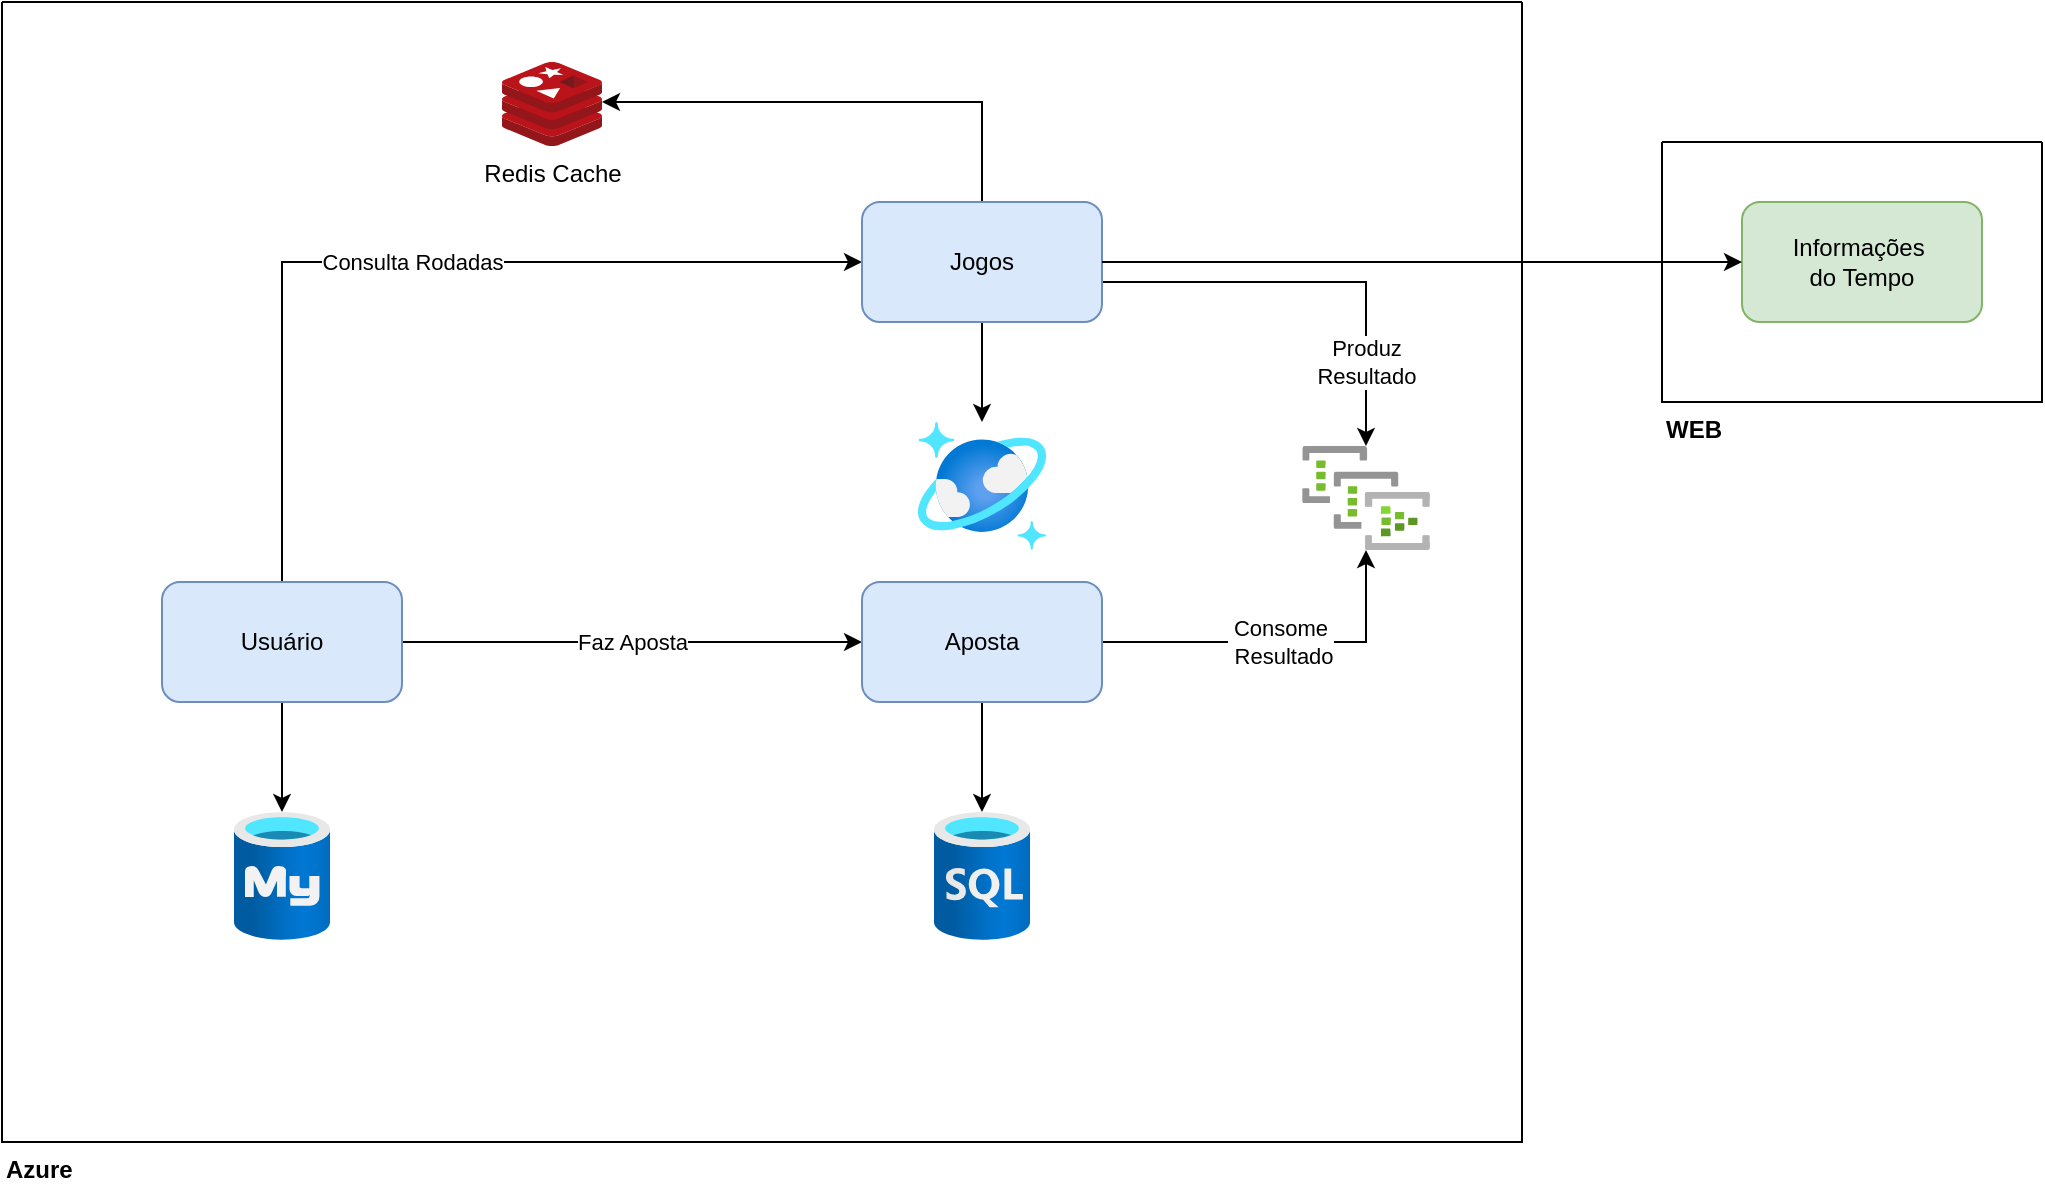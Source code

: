 <mxfile version="19.0.3" type="device"><diagram id="PhhsP2oHYGWWZSSyGkQQ" name="Page-1"><mxGraphModel dx="1422" dy="859" grid="1" gridSize="10" guides="1" tooltips="1" connect="1" arrows="1" fold="1" page="1" pageScale="1" pageWidth="850" pageHeight="1100" math="0" shadow="0"><root><mxCell id="0"/><mxCell id="1" parent="0"/><mxCell id="oz408gWOmEzJlhAvZ_SO-2" value="Azure" style="swimlane;startSize=0;align=left;verticalAlign=top;labelPosition=center;verticalLabelPosition=bottom;" vertex="1" parent="1"><mxGeometry x="30" y="10" width="760" height="570" as="geometry"/></mxCell><mxCell id="oz408gWOmEzJlhAvZ_SO-9" style="edgeStyle=orthogonalEdgeStyle;rounded=0;orthogonalLoop=1;jettySize=auto;html=1;" edge="1" parent="oz408gWOmEzJlhAvZ_SO-2" source="oz408gWOmEzJlhAvZ_SO-5" target="oz408gWOmEzJlhAvZ_SO-8"><mxGeometry relative="1" as="geometry"/></mxCell><mxCell id="oz408gWOmEzJlhAvZ_SO-14" value="Faz Aposta" style="edgeStyle=orthogonalEdgeStyle;rounded=0;orthogonalLoop=1;jettySize=auto;html=1;" edge="1" parent="oz408gWOmEzJlhAvZ_SO-2" source="oz408gWOmEzJlhAvZ_SO-5" target="oz408gWOmEzJlhAvZ_SO-6"><mxGeometry relative="1" as="geometry"/></mxCell><mxCell id="oz408gWOmEzJlhAvZ_SO-15" value="Consulta Rodadas" style="edgeStyle=orthogonalEdgeStyle;rounded=0;orthogonalLoop=1;jettySize=auto;html=1;entryX=0;entryY=0.5;entryDx=0;entryDy=0;" edge="1" parent="oz408gWOmEzJlhAvZ_SO-2" source="oz408gWOmEzJlhAvZ_SO-5" target="oz408gWOmEzJlhAvZ_SO-7"><mxGeometry relative="1" as="geometry"><Array as="points"><mxPoint x="140" y="130"/></Array></mxGeometry></mxCell><mxCell id="oz408gWOmEzJlhAvZ_SO-5" value="Usuário" style="rounded=1;whiteSpace=wrap;html=1;fillColor=#dae8fc;strokeColor=#6c8ebf;" vertex="1" parent="oz408gWOmEzJlhAvZ_SO-2"><mxGeometry x="80" y="290" width="120" height="60" as="geometry"/></mxCell><mxCell id="oz408gWOmEzJlhAvZ_SO-11" style="edgeStyle=orthogonalEdgeStyle;rounded=0;orthogonalLoop=1;jettySize=auto;html=1;" edge="1" parent="oz408gWOmEzJlhAvZ_SO-2" source="oz408gWOmEzJlhAvZ_SO-6" target="oz408gWOmEzJlhAvZ_SO-10"><mxGeometry relative="1" as="geometry"/></mxCell><mxCell id="oz408gWOmEzJlhAvZ_SO-22" value="Consome&lt;br&gt;&amp;nbsp;Resultado" style="edgeStyle=orthogonalEdgeStyle;rounded=0;orthogonalLoop=1;jettySize=auto;html=1;" edge="1" parent="oz408gWOmEzJlhAvZ_SO-2" source="oz408gWOmEzJlhAvZ_SO-6" target="oz408gWOmEzJlhAvZ_SO-20"><mxGeometry relative="1" as="geometry"/></mxCell><mxCell id="oz408gWOmEzJlhAvZ_SO-6" value="Aposta" style="rounded=1;whiteSpace=wrap;html=1;fillColor=#dae8fc;strokeColor=#6c8ebf;" vertex="1" parent="oz408gWOmEzJlhAvZ_SO-2"><mxGeometry x="430" y="290" width="120" height="60" as="geometry"/></mxCell><mxCell id="oz408gWOmEzJlhAvZ_SO-13" style="edgeStyle=orthogonalEdgeStyle;rounded=0;orthogonalLoop=1;jettySize=auto;html=1;" edge="1" parent="oz408gWOmEzJlhAvZ_SO-2" source="oz408gWOmEzJlhAvZ_SO-7" target="oz408gWOmEzJlhAvZ_SO-12"><mxGeometry relative="1" as="geometry"/></mxCell><mxCell id="oz408gWOmEzJlhAvZ_SO-17" style="edgeStyle=orthogonalEdgeStyle;rounded=0;orthogonalLoop=1;jettySize=auto;html=1;" edge="1" parent="oz408gWOmEzJlhAvZ_SO-2" source="oz408gWOmEzJlhAvZ_SO-7" target="oz408gWOmEzJlhAvZ_SO-16"><mxGeometry relative="1" as="geometry"><Array as="points"><mxPoint x="490" y="50"/></Array></mxGeometry></mxCell><mxCell id="oz408gWOmEzJlhAvZ_SO-21" value="Produz&lt;br&gt;Resultado" style="edgeStyle=orthogonalEdgeStyle;rounded=0;orthogonalLoop=1;jettySize=auto;html=1;" edge="1" parent="oz408gWOmEzJlhAvZ_SO-2" source="oz408gWOmEzJlhAvZ_SO-7" target="oz408gWOmEzJlhAvZ_SO-20"><mxGeometry x="0.608" relative="1" as="geometry"><Array as="points"><mxPoint x="682" y="140"/></Array><mxPoint as="offset"/></mxGeometry></mxCell><mxCell id="oz408gWOmEzJlhAvZ_SO-7" value="Jogos" style="rounded=1;whiteSpace=wrap;html=1;fillColor=#dae8fc;strokeColor=#6c8ebf;" vertex="1" parent="oz408gWOmEzJlhAvZ_SO-2"><mxGeometry x="430" y="100" width="120" height="60" as="geometry"/></mxCell><mxCell id="oz408gWOmEzJlhAvZ_SO-8" value="" style="aspect=fixed;html=1;points=[];align=center;image;fontSize=12;image=img/lib/azure2/databases/Azure_Database_MySQL_Server.svg;" vertex="1" parent="oz408gWOmEzJlhAvZ_SO-2"><mxGeometry x="116" y="405" width="48" height="64" as="geometry"/></mxCell><mxCell id="oz408gWOmEzJlhAvZ_SO-10" value="" style="aspect=fixed;html=1;points=[];align=center;image;fontSize=12;image=img/lib/azure2/databases/SQL_Database.svg;" vertex="1" parent="oz408gWOmEzJlhAvZ_SO-2"><mxGeometry x="466" y="405" width="48" height="64" as="geometry"/></mxCell><mxCell id="oz408gWOmEzJlhAvZ_SO-12" value="" style="aspect=fixed;html=1;points=[];align=center;image;fontSize=12;image=img/lib/azure2/databases/Azure_Cosmos_DB.svg;" vertex="1" parent="oz408gWOmEzJlhAvZ_SO-2"><mxGeometry x="458" y="210" width="64" height="64" as="geometry"/></mxCell><mxCell id="oz408gWOmEzJlhAvZ_SO-16" value="Redis Cache" style="sketch=0;aspect=fixed;html=1;points=[];align=center;image;fontSize=12;image=img/lib/mscae/Cache_Redis_Product.svg;" vertex="1" parent="oz408gWOmEzJlhAvZ_SO-2"><mxGeometry x="250" y="30" width="50" height="42" as="geometry"/></mxCell><mxCell id="oz408gWOmEzJlhAvZ_SO-20" value="" style="aspect=fixed;html=1;points=[];align=center;image;fontSize=12;image=img/lib/azure2/analytics/Event_Hub_Clusters.svg;" vertex="1" parent="oz408gWOmEzJlhAvZ_SO-2"><mxGeometry x="650" y="222" width="64" height="52" as="geometry"/></mxCell><mxCell id="oz408gWOmEzJlhAvZ_SO-3" value="WEB" style="swimlane;startSize=0;align=left;verticalAlign=top;labelPosition=center;verticalLabelPosition=bottom;" vertex="1" parent="1"><mxGeometry x="860" y="80" width="190" height="130" as="geometry"/></mxCell><mxCell id="oz408gWOmEzJlhAvZ_SO-18" value="Informações&amp;nbsp;&lt;br&gt;do Tempo" style="rounded=1;whiteSpace=wrap;html=1;fillColor=#d5e8d4;strokeColor=#82b366;" vertex="1" parent="oz408gWOmEzJlhAvZ_SO-3"><mxGeometry x="40" y="30" width="120" height="60" as="geometry"/></mxCell><mxCell id="oz408gWOmEzJlhAvZ_SO-19" style="edgeStyle=orthogonalEdgeStyle;rounded=0;orthogonalLoop=1;jettySize=auto;html=1;entryX=0;entryY=0.5;entryDx=0;entryDy=0;" edge="1" parent="1" source="oz408gWOmEzJlhAvZ_SO-7" target="oz408gWOmEzJlhAvZ_SO-18"><mxGeometry relative="1" as="geometry"><Array as="points"><mxPoint x="660" y="140"/><mxPoint x="660" y="140"/></Array></mxGeometry></mxCell></root></mxGraphModel></diagram></mxfile>